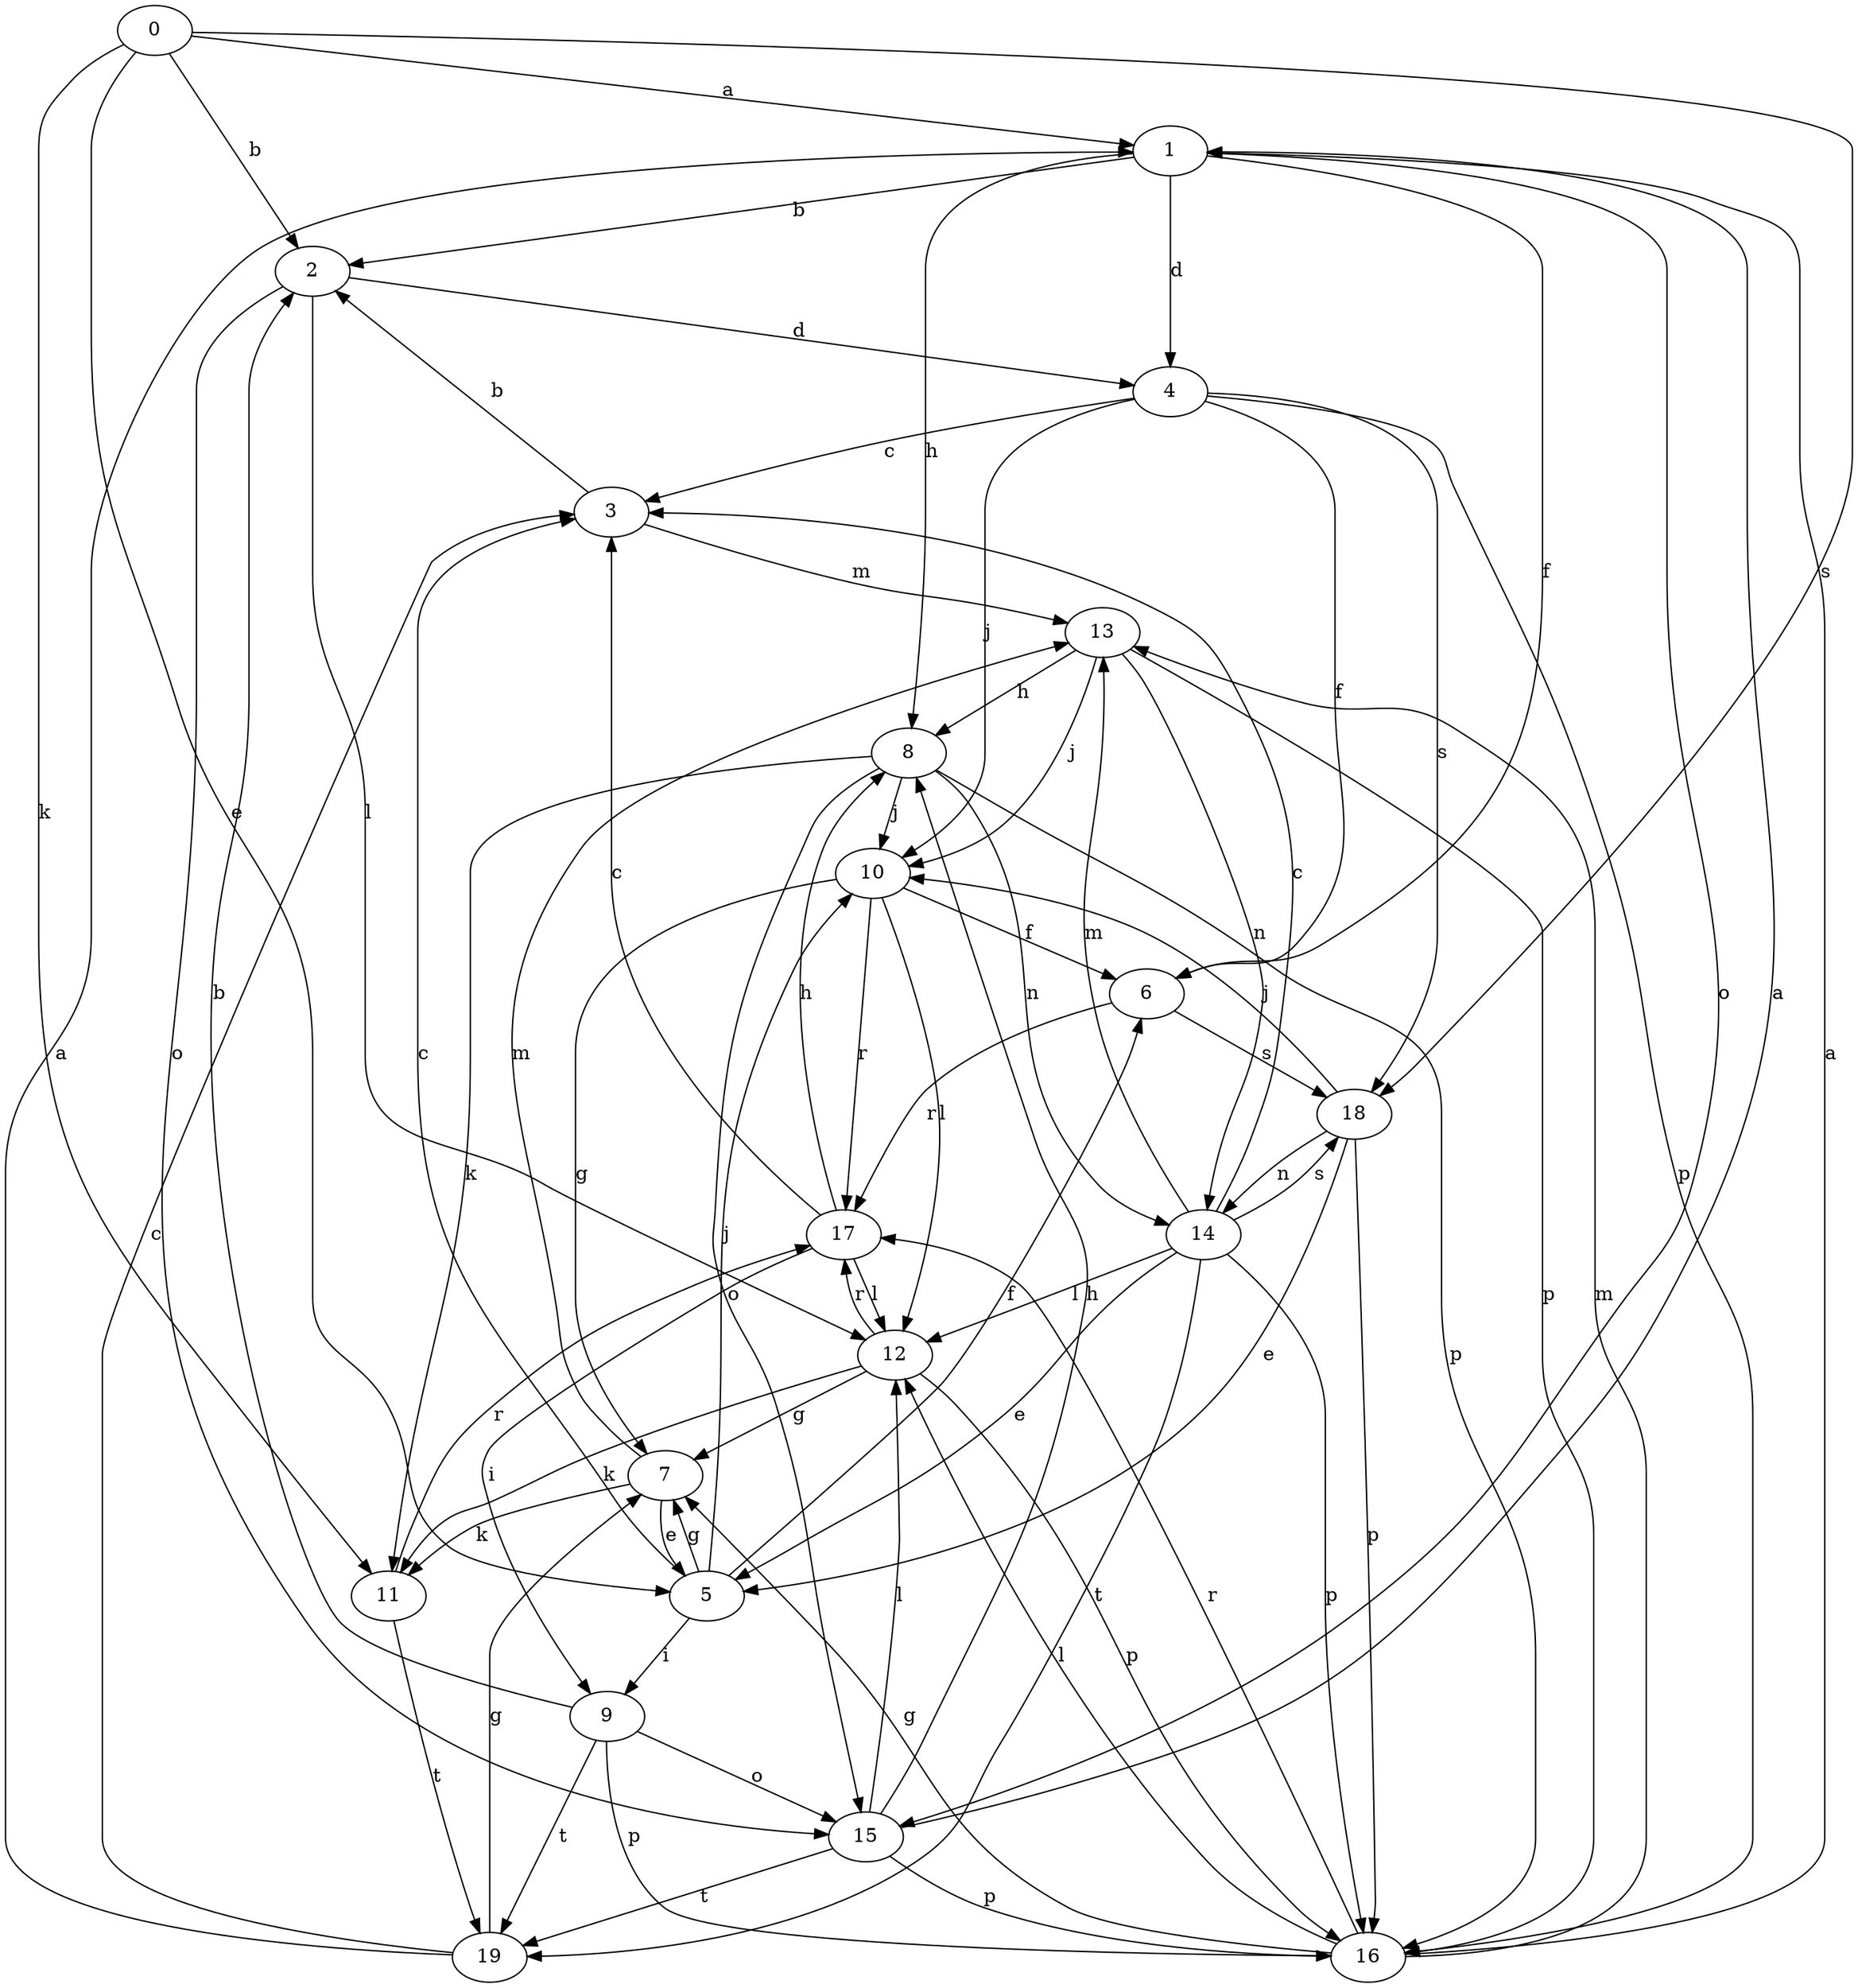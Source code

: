 strict digraph  {
0;
1;
2;
3;
4;
5;
6;
7;
8;
9;
10;
11;
12;
13;
14;
15;
16;
17;
18;
19;
0 -> 1  [label=a];
0 -> 2  [label=b];
0 -> 5  [label=e];
0 -> 11  [label=k];
0 -> 18  [label=s];
1 -> 2  [label=b];
1 -> 4  [label=d];
1 -> 6  [label=f];
1 -> 8  [label=h];
1 -> 15  [label=o];
2 -> 4  [label=d];
2 -> 12  [label=l];
2 -> 15  [label=o];
3 -> 2  [label=b];
3 -> 13  [label=m];
4 -> 3  [label=c];
4 -> 6  [label=f];
4 -> 10  [label=j];
4 -> 16  [label=p];
4 -> 18  [label=s];
5 -> 3  [label=c];
5 -> 6  [label=f];
5 -> 7  [label=g];
5 -> 9  [label=i];
5 -> 10  [label=j];
6 -> 17  [label=r];
6 -> 18  [label=s];
7 -> 5  [label=e];
7 -> 11  [label=k];
7 -> 13  [label=m];
8 -> 10  [label=j];
8 -> 11  [label=k];
8 -> 14  [label=n];
8 -> 15  [label=o];
8 -> 16  [label=p];
9 -> 2  [label=b];
9 -> 15  [label=o];
9 -> 16  [label=p];
9 -> 19  [label=t];
10 -> 6  [label=f];
10 -> 7  [label=g];
10 -> 12  [label=l];
10 -> 17  [label=r];
11 -> 17  [label=r];
11 -> 19  [label=t];
12 -> 7  [label=g];
12 -> 11  [label=k];
12 -> 16  [label=p];
12 -> 17  [label=r];
13 -> 8  [label=h];
13 -> 10  [label=j];
13 -> 14  [label=n];
13 -> 16  [label=p];
14 -> 3  [label=c];
14 -> 5  [label=e];
14 -> 12  [label=l];
14 -> 13  [label=m];
14 -> 16  [label=p];
14 -> 18  [label=s];
14 -> 19  [label=t];
15 -> 1  [label=a];
15 -> 8  [label=h];
15 -> 12  [label=l];
15 -> 16  [label=p];
15 -> 19  [label=t];
16 -> 1  [label=a];
16 -> 7  [label=g];
16 -> 12  [label=l];
16 -> 13  [label=m];
16 -> 17  [label=r];
17 -> 3  [label=c];
17 -> 8  [label=h];
17 -> 9  [label=i];
17 -> 12  [label=l];
18 -> 5  [label=e];
18 -> 10  [label=j];
18 -> 14  [label=n];
18 -> 16  [label=p];
19 -> 1  [label=a];
19 -> 3  [label=c];
19 -> 7  [label=g];
}
